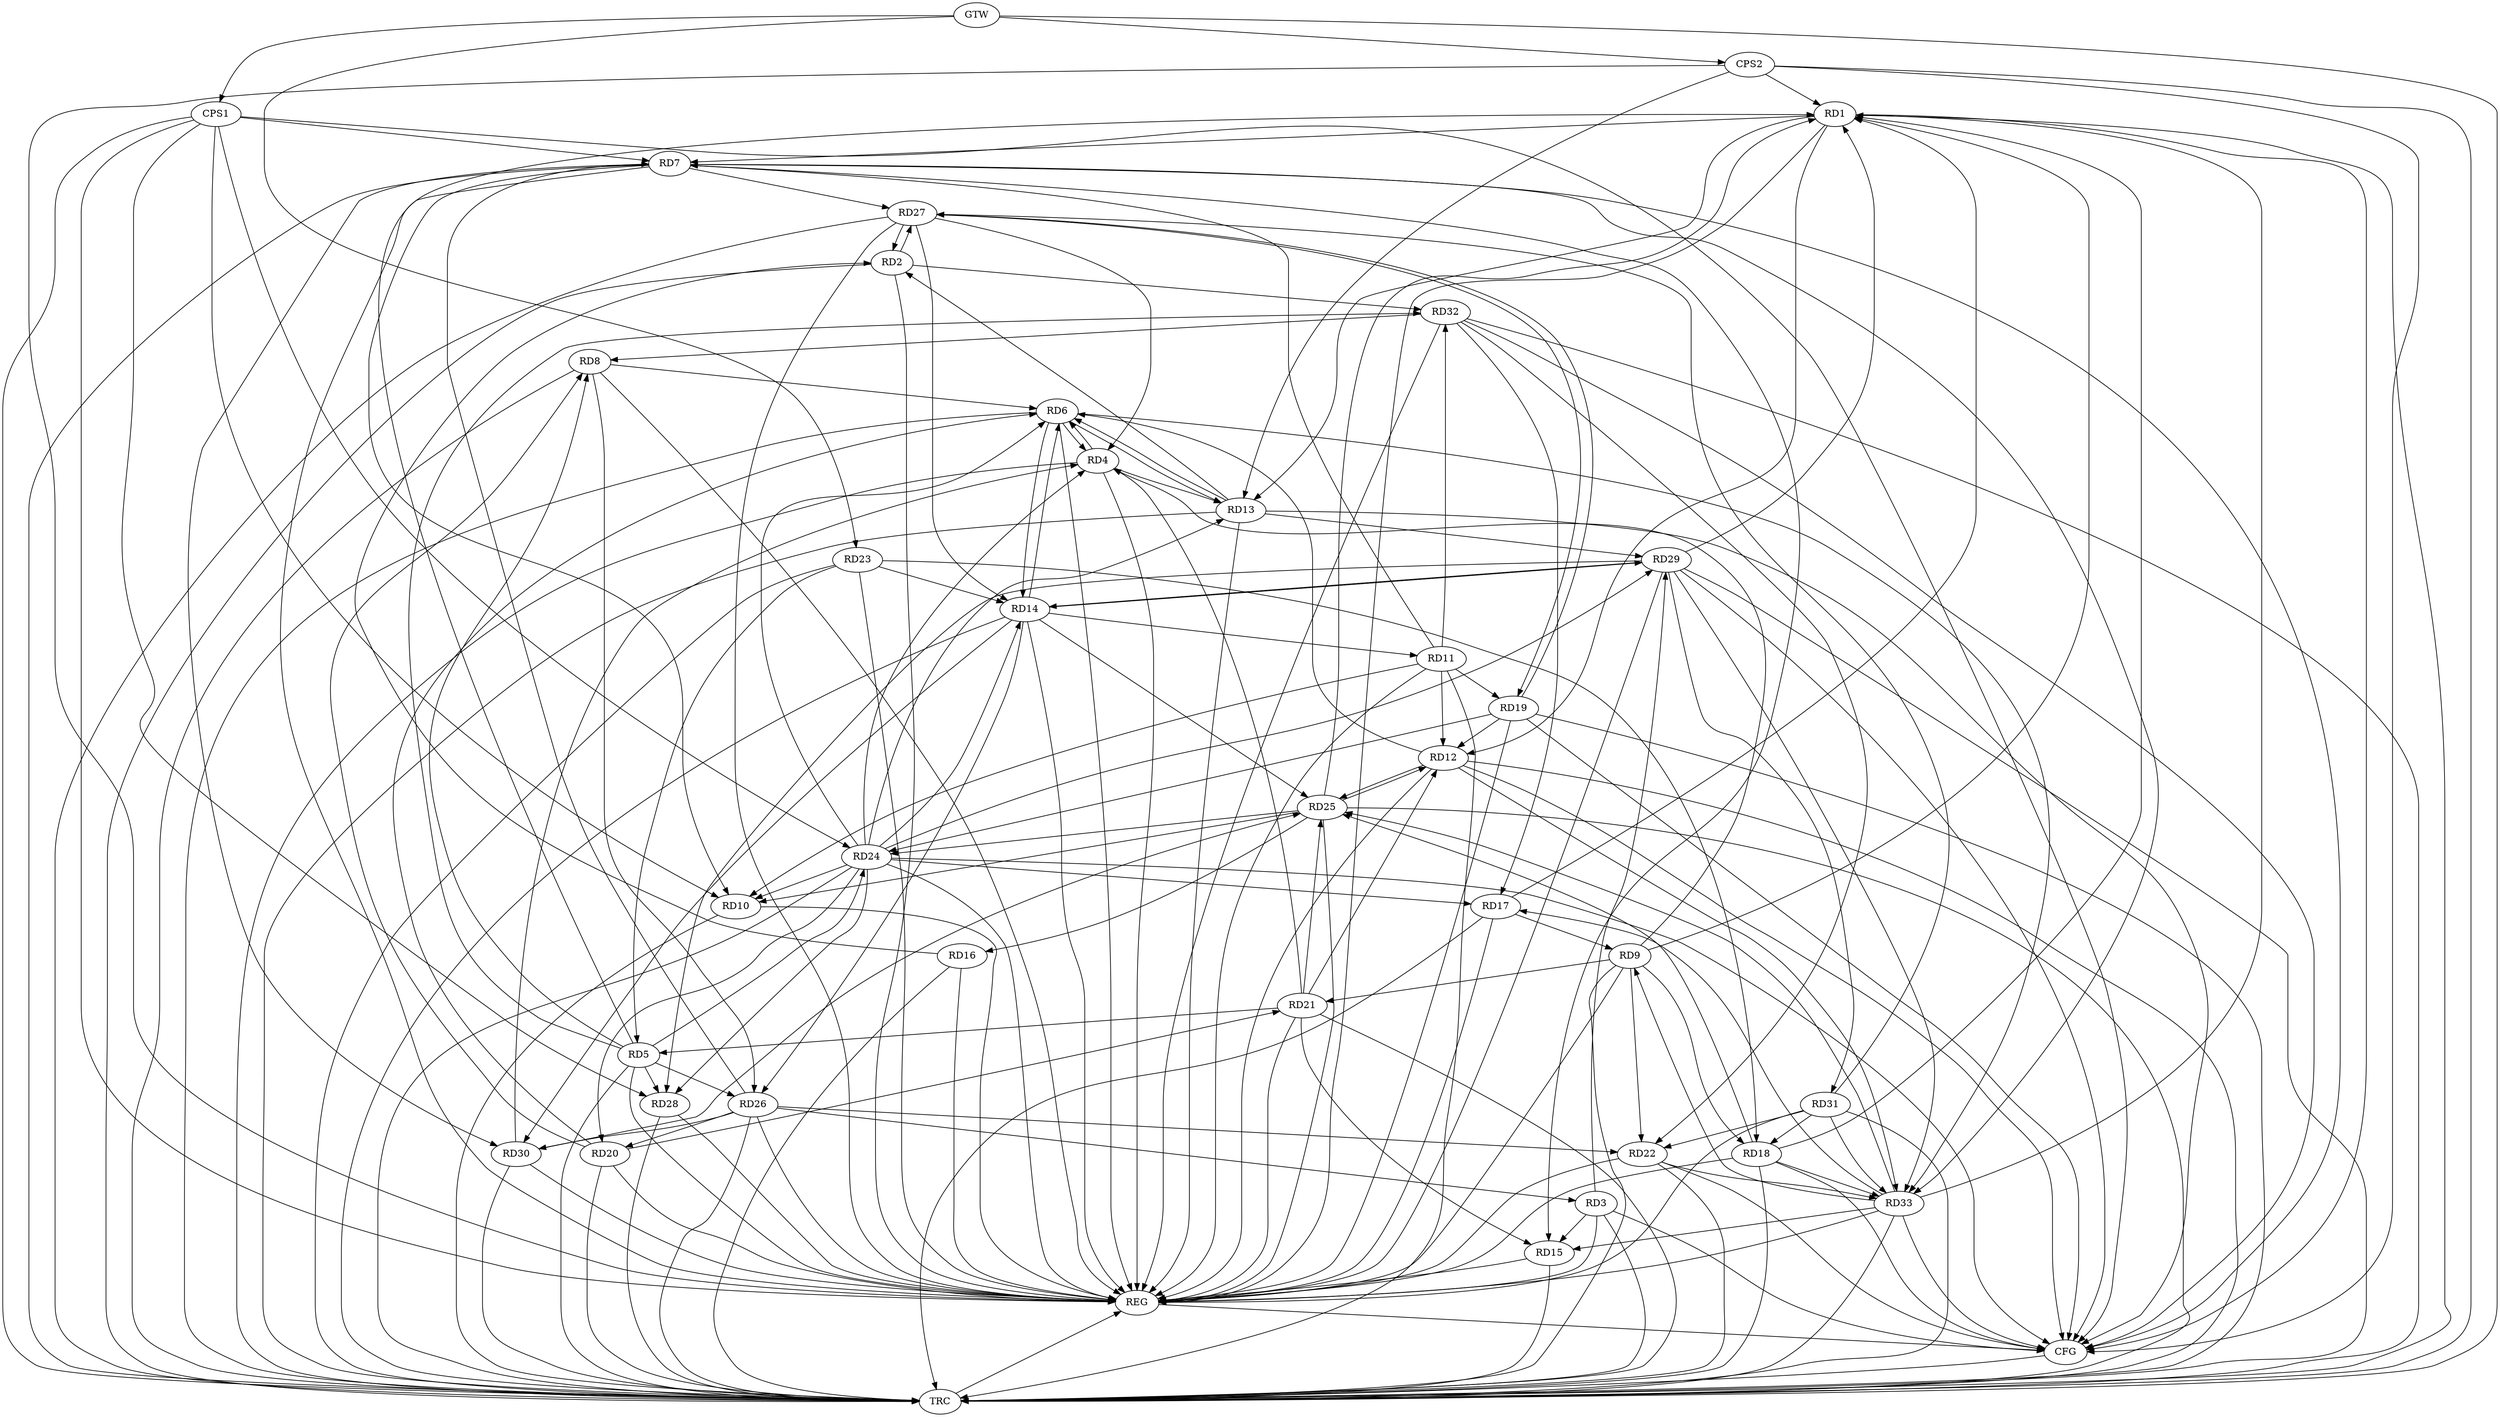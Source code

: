 strict digraph G {
  RD1 [ label="RD1" ];
  RD2 [ label="RD2" ];
  RD3 [ label="RD3" ];
  RD4 [ label="RD4" ];
  RD5 [ label="RD5" ];
  RD6 [ label="RD6" ];
  RD7 [ label="RD7" ];
  RD8 [ label="RD8" ];
  RD9 [ label="RD9" ];
  RD10 [ label="RD10" ];
  RD11 [ label="RD11" ];
  RD12 [ label="RD12" ];
  RD13 [ label="RD13" ];
  RD14 [ label="RD14" ];
  RD15 [ label="RD15" ];
  RD16 [ label="RD16" ];
  RD17 [ label="RD17" ];
  RD18 [ label="RD18" ];
  RD19 [ label="RD19" ];
  RD20 [ label="RD20" ];
  RD21 [ label="RD21" ];
  RD22 [ label="RD22" ];
  RD23 [ label="RD23" ];
  RD24 [ label="RD24" ];
  RD25 [ label="RD25" ];
  RD26 [ label="RD26" ];
  RD27 [ label="RD27" ];
  RD28 [ label="RD28" ];
  RD29 [ label="RD29" ];
  RD30 [ label="RD30" ];
  RD31 [ label="RD31" ];
  RD32 [ label="RD32" ];
  RD33 [ label="RD33" ];
  CPS1 [ label="CPS1" ];
  CPS2 [ label="CPS2" ];
  GTW [ label="GTW" ];
  REG [ label="REG" ];
  CFG [ label="CFG" ];
  TRC [ label="TRC" ];
  RD5 -> RD1;
  RD1 -> RD7;
  RD9 -> RD1;
  RD1 -> RD12;
  RD1 -> RD13;
  RD17 -> RD1;
  RD18 -> RD1;
  RD25 -> RD1;
  RD29 -> RD1;
  RD33 -> RD1;
  RD13 -> RD2;
  RD16 -> RD2;
  RD2 -> RD27;
  RD27 -> RD2;
  RD2 -> RD32;
  RD3 -> RD15;
  RD26 -> RD3;
  RD3 -> RD29;
  RD4 -> RD6;
  RD6 -> RD4;
  RD9 -> RD4;
  RD4 -> RD13;
  RD21 -> RD4;
  RD27 -> RD4;
  RD30 -> RD4;
  RD5 -> RD8;
  RD21 -> RD5;
  RD23 -> RD5;
  RD5 -> RD24;
  RD5 -> RD26;
  RD5 -> RD28;
  RD5 -> RD32;
  RD8 -> RD6;
  RD12 -> RD6;
  RD6 -> RD13;
  RD13 -> RD6;
  RD6 -> RD14;
  RD14 -> RD6;
  RD20 -> RD6;
  RD24 -> RD6;
  RD6 -> RD33;
  RD7 -> RD10;
  RD11 -> RD7;
  RD7 -> RD15;
  RD26 -> RD7;
  RD7 -> RD27;
  RD7 -> RD30;
  RD7 -> RD33;
  RD20 -> RD8;
  RD8 -> RD26;
  RD32 -> RD8;
  RD17 -> RD9;
  RD9 -> RD18;
  RD9 -> RD21;
  RD9 -> RD22;
  RD33 -> RD9;
  RD11 -> RD10;
  RD24 -> RD10;
  RD25 -> RD10;
  RD11 -> RD12;
  RD14 -> RD11;
  RD11 -> RD19;
  RD11 -> RD32;
  RD19 -> RD12;
  RD21 -> RD12;
  RD12 -> RD25;
  RD25 -> RD12;
  RD12 -> RD33;
  RD24 -> RD13;
  RD13 -> RD29;
  RD23 -> RD14;
  RD24 -> RD14;
  RD14 -> RD25;
  RD14 -> RD26;
  RD27 -> RD14;
  RD14 -> RD29;
  RD29 -> RD14;
  RD14 -> RD30;
  RD21 -> RD15;
  RD33 -> RD15;
  RD25 -> RD16;
  RD24 -> RD17;
  RD32 -> RD17;
  RD33 -> RD17;
  RD23 -> RD18;
  RD18 -> RD25;
  RD31 -> RD18;
  RD18 -> RD33;
  RD19 -> RD24;
  RD19 -> RD27;
  RD27 -> RD19;
  RD20 -> RD21;
  RD26 -> RD20;
  RD21 -> RD25;
  RD26 -> RD22;
  RD31 -> RD22;
  RD32 -> RD22;
  RD22 -> RD33;
  RD25 -> RD24;
  RD24 -> RD28;
  RD30 -> RD25;
  RD33 -> RD25;
  RD26 -> RD30;
  RD31 -> RD27;
  RD29 -> RD28;
  RD29 -> RD31;
  RD29 -> RD33;
  RD31 -> RD33;
  CPS1 -> RD10;
  CPS1 -> RD28;
  CPS1 -> RD7;
  CPS1 -> RD24;
  CPS2 -> RD1;
  CPS2 -> RD13;
  GTW -> RD23;
  GTW -> CPS1;
  GTW -> CPS2;
  RD1 -> REG;
  RD2 -> REG;
  RD3 -> REG;
  RD4 -> REG;
  RD5 -> REG;
  RD6 -> REG;
  RD7 -> REG;
  RD8 -> REG;
  RD9 -> REG;
  RD10 -> REG;
  RD11 -> REG;
  RD12 -> REG;
  RD13 -> REG;
  RD14 -> REG;
  RD15 -> REG;
  RD16 -> REG;
  RD17 -> REG;
  RD18 -> REG;
  RD19 -> REG;
  RD20 -> REG;
  RD21 -> REG;
  RD22 -> REG;
  RD23 -> REG;
  RD24 -> REG;
  RD25 -> REG;
  RD26 -> REG;
  RD27 -> REG;
  RD28 -> REG;
  RD29 -> REG;
  RD30 -> REG;
  RD31 -> REG;
  RD32 -> REG;
  RD33 -> REG;
  CPS1 -> REG;
  CPS2 -> REG;
  RD1 -> CFG;
  RD13 -> CFG;
  RD7 -> CFG;
  CPS2 -> CFG;
  RD3 -> CFG;
  CPS1 -> CFG;
  RD24 -> CFG;
  RD32 -> CFG;
  RD19 -> CFG;
  RD22 -> CFG;
  RD29 -> CFG;
  RD33 -> CFG;
  RD12 -> CFG;
  RD18 -> CFG;
  REG -> CFG;
  RD1 -> TRC;
  RD2 -> TRC;
  RD3 -> TRC;
  RD4 -> TRC;
  RD5 -> TRC;
  RD6 -> TRC;
  RD7 -> TRC;
  RD8 -> TRC;
  RD9 -> TRC;
  RD10 -> TRC;
  RD11 -> TRC;
  RD12 -> TRC;
  RD13 -> TRC;
  RD14 -> TRC;
  RD15 -> TRC;
  RD16 -> TRC;
  RD17 -> TRC;
  RD18 -> TRC;
  RD19 -> TRC;
  RD20 -> TRC;
  RD21 -> TRC;
  RD22 -> TRC;
  RD23 -> TRC;
  RD24 -> TRC;
  RD25 -> TRC;
  RD26 -> TRC;
  RD27 -> TRC;
  RD28 -> TRC;
  RD29 -> TRC;
  RD30 -> TRC;
  RD31 -> TRC;
  RD32 -> TRC;
  RD33 -> TRC;
  CPS1 -> TRC;
  CPS2 -> TRC;
  GTW -> TRC;
  CFG -> TRC;
  TRC -> REG;
  RD24 -> RD20;
  RD24 -> RD4;
  RD24 -> RD29;
}
